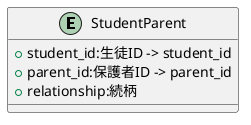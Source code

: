 @startuml

entity "StudentParent" {
    + student_id:生徒ID -> student_id
    + parent_id:保護者ID -> parent_id
    + relationship:続柄
}

@enduml
